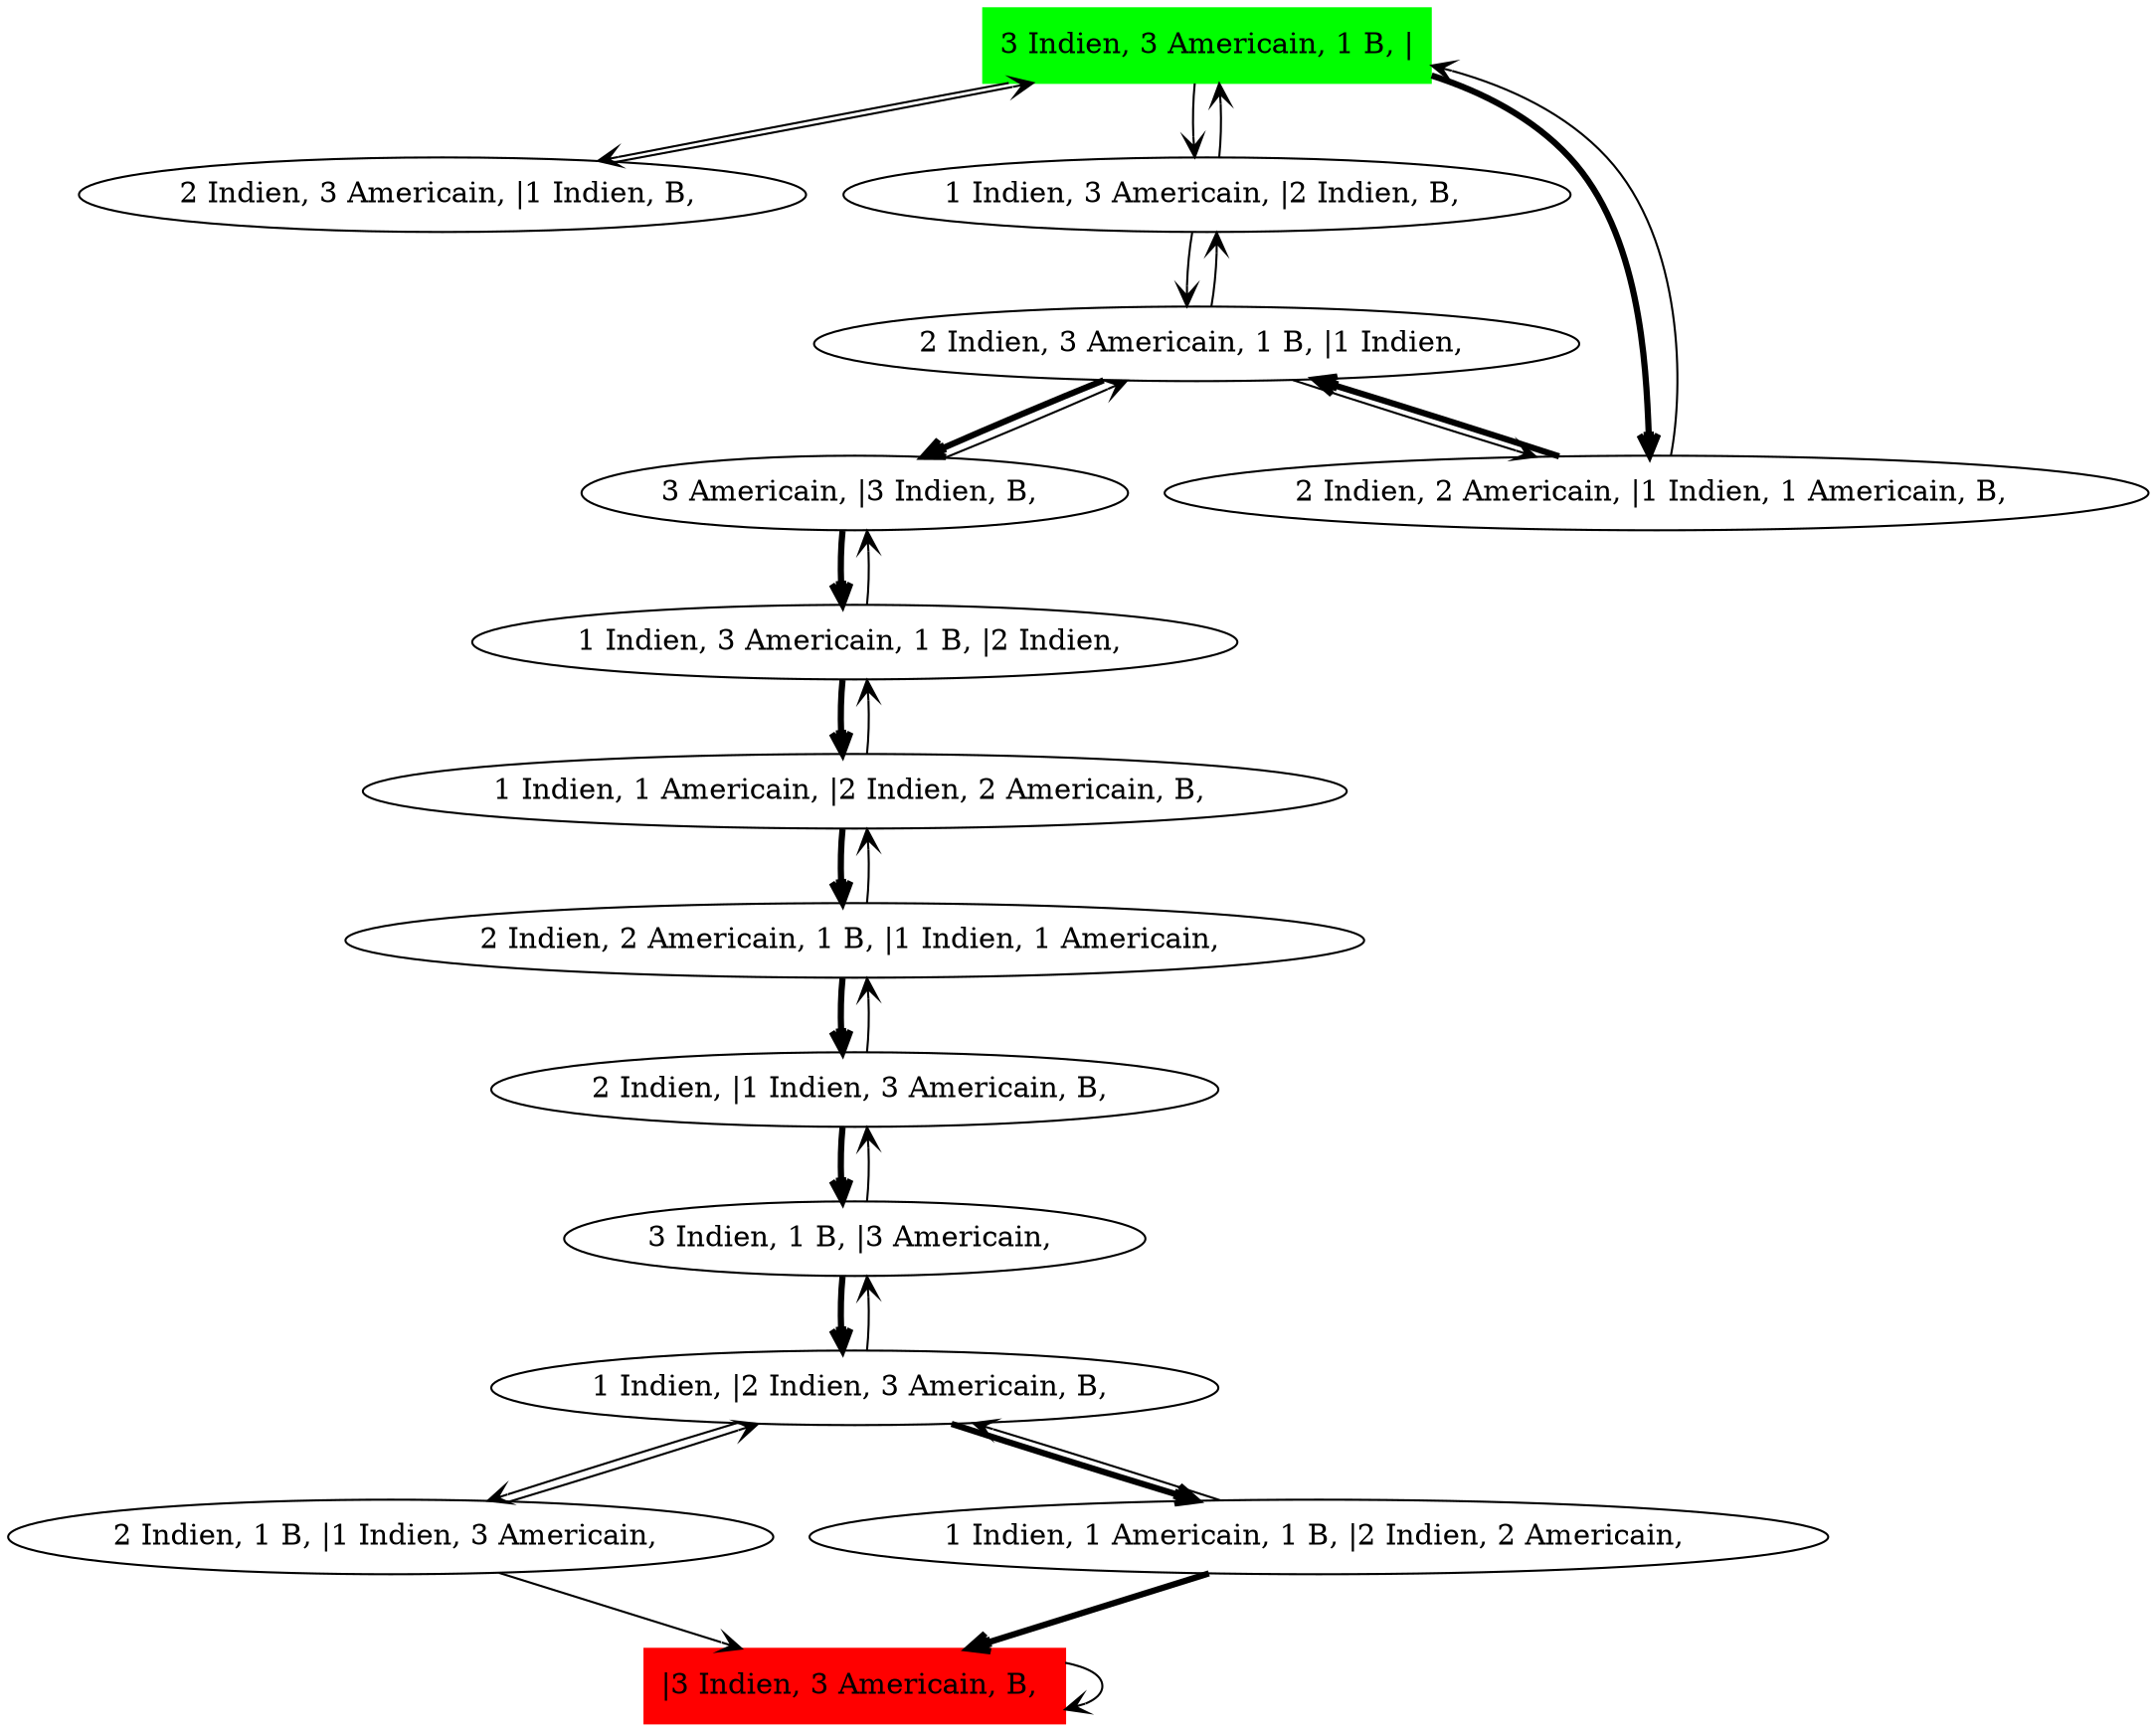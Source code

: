 digraph Indien_Americains_Sol_ {
	initial [label="3 Indien, 3 Americain, 1 B, |" color=green shape=box style=filled]
	final [label="|3 Indien, 3 Americain, B, " color=red shape=box style=filled]
	initial -> "2 Indien, 3 Americain, |1 Indien, B, " [arrowhead=open]
	initial -> "1 Indien, 3 Americain, |2 Indien, B, " [arrowhead=open]
	initial -> "2 Indien, 2 Americain, |1 Indien, 1 Americain, B, " [arrowhead=open penwidth=3]
	"2 Indien, 2 Americain, |1 Indien, 1 Americain, B, " -> initial [arrowhead=open]
	"2 Indien, 2 Americain, |1 Indien, 1 Americain, B, " -> "2 Indien, 3 Americain, 1 B, |1 Indien, " [arrowhead=open penwidth=3]
	"2 Indien, 3 Americain, 1 B, |1 Indien, " -> "1 Indien, 3 Americain, |2 Indien, B, " [arrowhead=open]
	"2 Indien, 3 Americain, 1 B, |1 Indien, " -> "3 Americain, |3 Indien, B, " [arrowhead=open penwidth=3]
	"2 Indien, 3 Americain, 1 B, |1 Indien, " -> "2 Indien, 2 Americain, |1 Indien, 1 Americain, B, " [arrowhead=open]
	"3 Americain, |3 Indien, B, " -> "1 Indien, 3 Americain, 1 B, |2 Indien, " [arrowhead=open penwidth=3]
	"3 Americain, |3 Indien, B, " -> "2 Indien, 3 Americain, 1 B, |1 Indien, " [arrowhead=open]
	"1 Indien, 3 Americain, 1 B, |2 Indien, " -> "3 Americain, |3 Indien, B, " [arrowhead=open]
	"1 Indien, 3 Americain, 1 B, |2 Indien, " -> "1 Indien, 1 Americain, |2 Indien, 2 Americain, B, " [arrowhead=open penwidth=3]
	"1 Indien, 1 Americain, |2 Indien, 2 Americain, B, " -> "2 Indien, 2 Americain, 1 B, |1 Indien, 1 Americain, " [arrowhead=open penwidth=3]
	"1 Indien, 1 Americain, |2 Indien, 2 Americain, B, " -> "1 Indien, 3 Americain, 1 B, |2 Indien, " [arrowhead=open]
	"2 Indien, 2 Americain, 1 B, |1 Indien, 1 Americain, " -> "1 Indien, 1 Americain, |2 Indien, 2 Americain, B, " [arrowhead=open]
	"2 Indien, 2 Americain, 1 B, |1 Indien, 1 Americain, " -> "2 Indien, |1 Indien, 3 Americain, B, " [arrowhead=open penwidth=3]
	"2 Indien, |1 Indien, 3 Americain, B, " -> "3 Indien, 1 B, |3 Americain, " [arrowhead=open penwidth=3]
	"2 Indien, |1 Indien, 3 Americain, B, " -> "2 Indien, 2 Americain, 1 B, |1 Indien, 1 Americain, " [arrowhead=open]
	"3 Indien, 1 B, |3 Americain, " -> "2 Indien, |1 Indien, 3 Americain, B, " [arrowhead=open]
	"3 Indien, 1 B, |3 Americain, " -> "1 Indien, |2 Indien, 3 Americain, B, " [arrowhead=open penwidth=3]
	"1 Indien, |2 Indien, 3 Americain, B, " -> "2 Indien, 1 B, |1 Indien, 3 Americain, " [arrowhead=open]
	"1 Indien, |2 Indien, 3 Americain, B, " -> "3 Indien, 1 B, |3 Americain, " [arrowhead=open]
	"1 Indien, |2 Indien, 3 Americain, B, " -> "1 Indien, 1 Americain, 1 B, |2 Indien, 2 Americain, " [arrowhead=open penwidth=3]
	"1 Indien, 1 Americain, 1 B, |2 Indien, 2 Americain, " -> final [arrowhead=open penwidth=3]
	"1 Indien, 1 Americain, 1 B, |2 Indien, 2 Americain, " -> "1 Indien, |2 Indien, 3 Americain, B, " [arrowhead=open]
	final -> final [arrowhead=open]
	"2 Indien, 1 B, |1 Indien, 3 Americain, " -> "1 Indien, |2 Indien, 3 Americain, B, " [arrowhead=open]
	"2 Indien, 1 B, |1 Indien, 3 Americain, " -> final [arrowhead=open]
	"1 Indien, 3 Americain, |2 Indien, B, " -> "2 Indien, 3 Americain, 1 B, |1 Indien, " [arrowhead=open]
	"1 Indien, 3 Americain, |2 Indien, B, " -> initial [arrowhead=open]
	"2 Indien, 3 Americain, |1 Indien, B, " -> initial [arrowhead=open]
}
